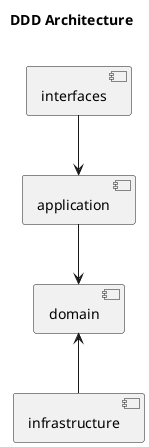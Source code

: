 @startuml
title "DDD Architecture\n"

[interfaces] -down-> [application]
[application] -down-> [domain]
[infrastructure] -up-> [domain]
@enduml
